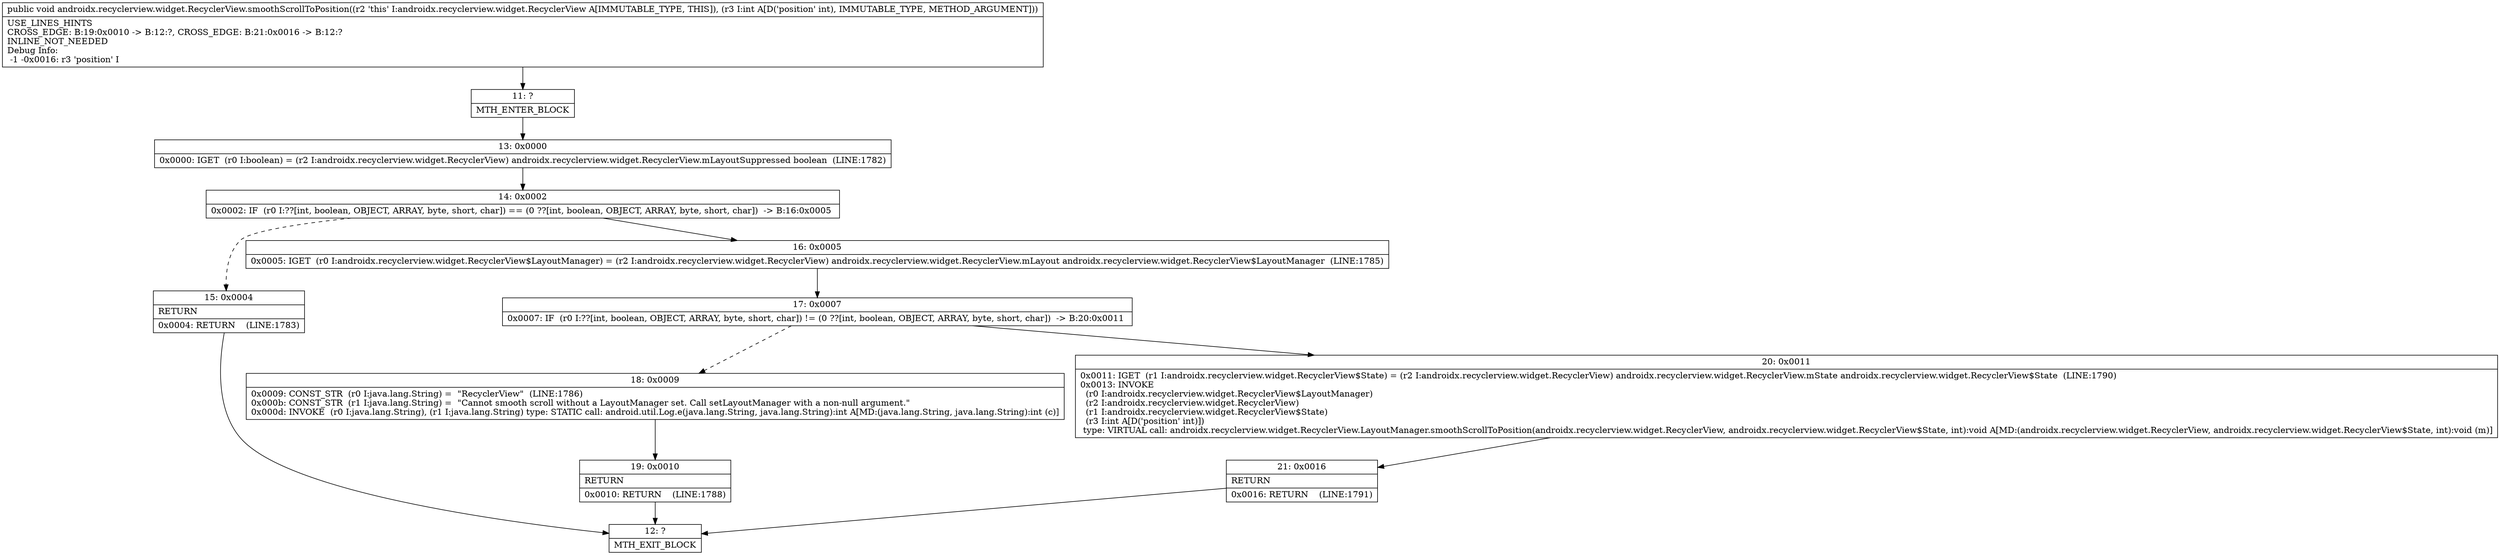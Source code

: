 digraph "CFG forandroidx.recyclerview.widget.RecyclerView.smoothScrollToPosition(I)V" {
Node_11 [shape=record,label="{11\:\ ?|MTH_ENTER_BLOCK\l}"];
Node_13 [shape=record,label="{13\:\ 0x0000|0x0000: IGET  (r0 I:boolean) = (r2 I:androidx.recyclerview.widget.RecyclerView) androidx.recyclerview.widget.RecyclerView.mLayoutSuppressed boolean  (LINE:1782)\l}"];
Node_14 [shape=record,label="{14\:\ 0x0002|0x0002: IF  (r0 I:??[int, boolean, OBJECT, ARRAY, byte, short, char]) == (0 ??[int, boolean, OBJECT, ARRAY, byte, short, char])  \-\> B:16:0x0005 \l}"];
Node_15 [shape=record,label="{15\:\ 0x0004|RETURN\l|0x0004: RETURN    (LINE:1783)\l}"];
Node_12 [shape=record,label="{12\:\ ?|MTH_EXIT_BLOCK\l}"];
Node_16 [shape=record,label="{16\:\ 0x0005|0x0005: IGET  (r0 I:androidx.recyclerview.widget.RecyclerView$LayoutManager) = (r2 I:androidx.recyclerview.widget.RecyclerView) androidx.recyclerview.widget.RecyclerView.mLayout androidx.recyclerview.widget.RecyclerView$LayoutManager  (LINE:1785)\l}"];
Node_17 [shape=record,label="{17\:\ 0x0007|0x0007: IF  (r0 I:??[int, boolean, OBJECT, ARRAY, byte, short, char]) != (0 ??[int, boolean, OBJECT, ARRAY, byte, short, char])  \-\> B:20:0x0011 \l}"];
Node_18 [shape=record,label="{18\:\ 0x0009|0x0009: CONST_STR  (r0 I:java.lang.String) =  \"RecyclerView\"  (LINE:1786)\l0x000b: CONST_STR  (r1 I:java.lang.String) =  \"Cannot smooth scroll without a LayoutManager set. Call setLayoutManager with a non\-null argument.\" \l0x000d: INVOKE  (r0 I:java.lang.String), (r1 I:java.lang.String) type: STATIC call: android.util.Log.e(java.lang.String, java.lang.String):int A[MD:(java.lang.String, java.lang.String):int (c)]\l}"];
Node_19 [shape=record,label="{19\:\ 0x0010|RETURN\l|0x0010: RETURN    (LINE:1788)\l}"];
Node_20 [shape=record,label="{20\:\ 0x0011|0x0011: IGET  (r1 I:androidx.recyclerview.widget.RecyclerView$State) = (r2 I:androidx.recyclerview.widget.RecyclerView) androidx.recyclerview.widget.RecyclerView.mState androidx.recyclerview.widget.RecyclerView$State  (LINE:1790)\l0x0013: INVOKE  \l  (r0 I:androidx.recyclerview.widget.RecyclerView$LayoutManager)\l  (r2 I:androidx.recyclerview.widget.RecyclerView)\l  (r1 I:androidx.recyclerview.widget.RecyclerView$State)\l  (r3 I:int A[D('position' int)])\l type: VIRTUAL call: androidx.recyclerview.widget.RecyclerView.LayoutManager.smoothScrollToPosition(androidx.recyclerview.widget.RecyclerView, androidx.recyclerview.widget.RecyclerView$State, int):void A[MD:(androidx.recyclerview.widget.RecyclerView, androidx.recyclerview.widget.RecyclerView$State, int):void (m)]\l}"];
Node_21 [shape=record,label="{21\:\ 0x0016|RETURN\l|0x0016: RETURN    (LINE:1791)\l}"];
MethodNode[shape=record,label="{public void androidx.recyclerview.widget.RecyclerView.smoothScrollToPosition((r2 'this' I:androidx.recyclerview.widget.RecyclerView A[IMMUTABLE_TYPE, THIS]), (r3 I:int A[D('position' int), IMMUTABLE_TYPE, METHOD_ARGUMENT]))  | USE_LINES_HINTS\lCROSS_EDGE: B:19:0x0010 \-\> B:12:?, CROSS_EDGE: B:21:0x0016 \-\> B:12:?\lINLINE_NOT_NEEDED\lDebug Info:\l  \-1 \-0x0016: r3 'position' I\l}"];
MethodNode -> Node_11;Node_11 -> Node_13;
Node_13 -> Node_14;
Node_14 -> Node_15[style=dashed];
Node_14 -> Node_16;
Node_15 -> Node_12;
Node_16 -> Node_17;
Node_17 -> Node_18[style=dashed];
Node_17 -> Node_20;
Node_18 -> Node_19;
Node_19 -> Node_12;
Node_20 -> Node_21;
Node_21 -> Node_12;
}

